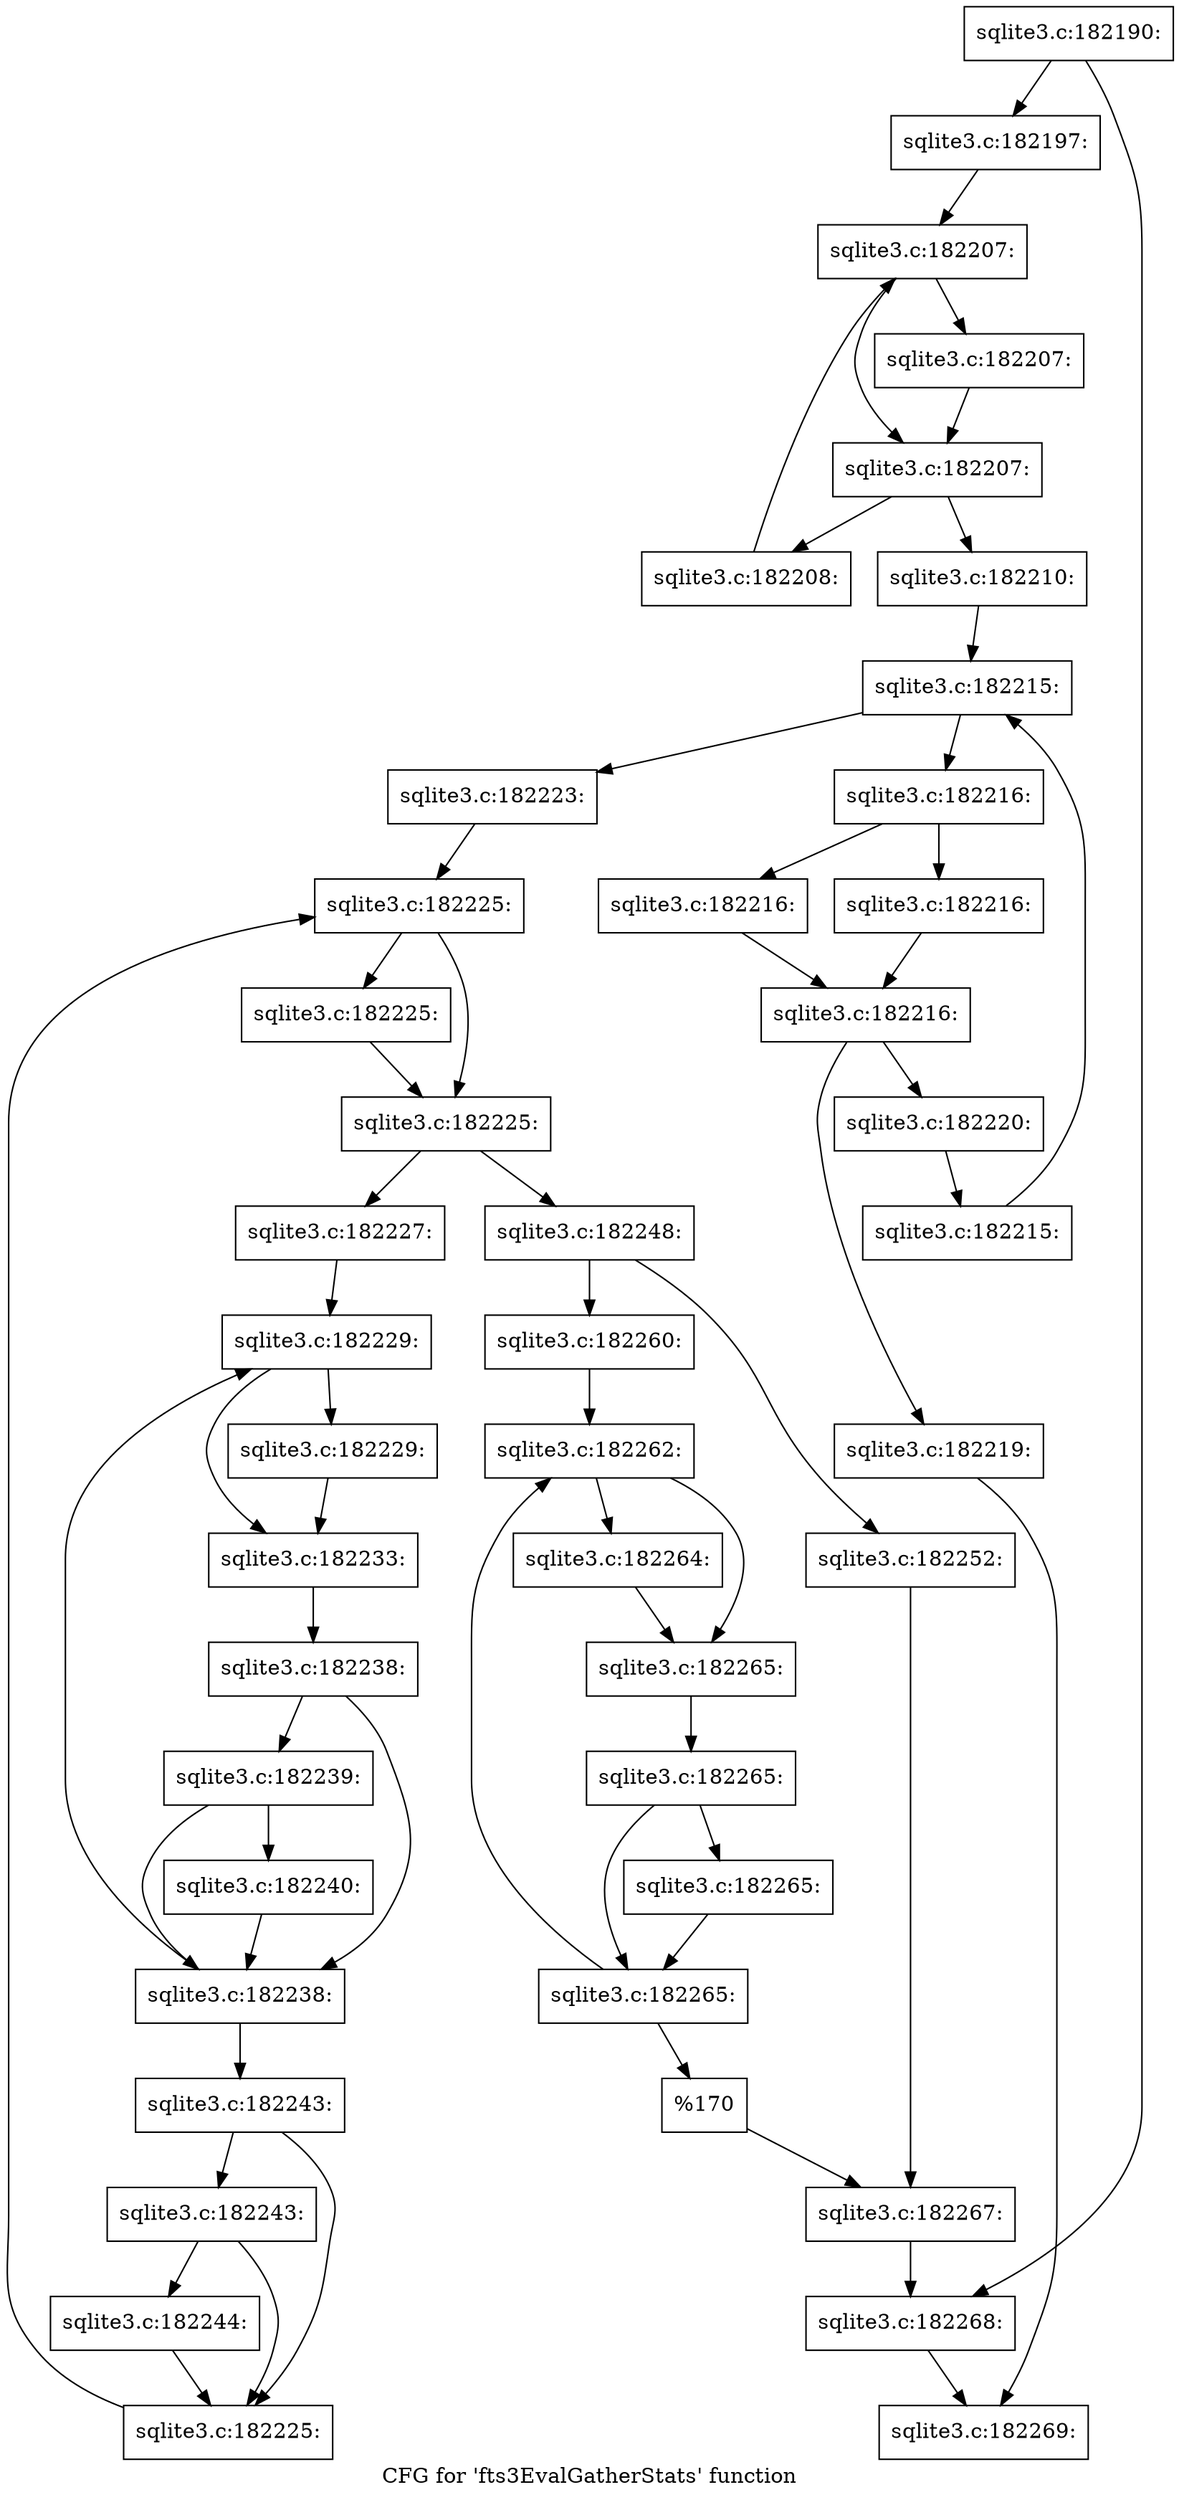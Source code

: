 digraph "CFG for 'fts3EvalGatherStats' function" {
	label="CFG for 'fts3EvalGatherStats' function";

	Node0x55c0f6b70180 [shape=record,label="{sqlite3.c:182190:}"];
	Node0x55c0f6b70180 -> Node0x55c0fb3a1ce0;
	Node0x55c0f6b70180 -> Node0x55c0fb3a1d30;
	Node0x55c0fb3a1ce0 [shape=record,label="{sqlite3.c:182197:}"];
	Node0x55c0fb3a1ce0 -> Node0x55c0fb3a3a90;
	Node0x55c0fb3a3a90 [shape=record,label="{sqlite3.c:182207:}"];
	Node0x55c0fb3a3a90 -> Node0x55c0fb3a3cc0;
	Node0x55c0fb3a3a90 -> Node0x55c0fb3a3c70;
	Node0x55c0fb3a3cc0 [shape=record,label="{sqlite3.c:182207:}"];
	Node0x55c0fb3a3cc0 -> Node0x55c0fb3a3c70;
	Node0x55c0fb3a3c70 [shape=record,label="{sqlite3.c:182207:}"];
	Node0x55c0fb3a3c70 -> Node0x55c0fb3a4660;
	Node0x55c0fb3a3c70 -> Node0x55c0fb3a3bf0;
	Node0x55c0fb3a4660 [shape=record,label="{sqlite3.c:182208:}"];
	Node0x55c0fb3a4660 -> Node0x55c0fb3a3a90;
	Node0x55c0fb3a3bf0 [shape=record,label="{sqlite3.c:182210:}"];
	Node0x55c0fb3a3bf0 -> Node0x55c0fb3a53a0;
	Node0x55c0fb3a53a0 [shape=record,label="{sqlite3.c:182215:}"];
	Node0x55c0fb3a53a0 -> Node0x55c0fb3a55c0;
	Node0x55c0fb3a53a0 -> Node0x55c0fb3a5180;
	Node0x55c0fb3a55c0 [shape=record,label="{sqlite3.c:182216:}"];
	Node0x55c0fb3a55c0 -> Node0x55c0fb3a5bb0;
	Node0x55c0fb3a55c0 -> Node0x55c0fb3a5c00;
	Node0x55c0fb3a5bb0 [shape=record,label="{sqlite3.c:182216:}"];
	Node0x55c0fb3a5bb0 -> Node0x55c0fb3a5c50;
	Node0x55c0fb3a5c00 [shape=record,label="{sqlite3.c:182216:}"];
	Node0x55c0fb3a5c00 -> Node0x55c0fb3a5c50;
	Node0x55c0fb3a5c50 [shape=record,label="{sqlite3.c:182216:}"];
	Node0x55c0fb3a5c50 -> Node0x55c0fb3a6e00;
	Node0x55c0fb3a5c50 -> Node0x55c0fb3a6db0;
	Node0x55c0fb3a6db0 [shape=record,label="{sqlite3.c:182219:}"];
	Node0x55c0fb3a6db0 -> Node0x55c0fb39a520;
	Node0x55c0fb3a6e00 [shape=record,label="{sqlite3.c:182220:}"];
	Node0x55c0fb3a6e00 -> Node0x55c0fb3a5530;
	Node0x55c0fb3a5530 [shape=record,label="{sqlite3.c:182215:}"];
	Node0x55c0fb3a5530 -> Node0x55c0fb3a53a0;
	Node0x55c0fb3a5180 [shape=record,label="{sqlite3.c:182223:}"];
	Node0x55c0fb3a5180 -> Node0x55c0fb3a8250;
	Node0x55c0fb3a8250 [shape=record,label="{sqlite3.c:182225:}"];
	Node0x55c0fb3a8250 -> Node0x55c0fb3a8480;
	Node0x55c0fb3a8250 -> Node0x55c0fb3a8430;
	Node0x55c0fb3a8480 [shape=record,label="{sqlite3.c:182225:}"];
	Node0x55c0fb3a8480 -> Node0x55c0fb3a8430;
	Node0x55c0fb3a8430 [shape=record,label="{sqlite3.c:182225:}"];
	Node0x55c0fb3a8430 -> Node0x55c0fb3a8c00;
	Node0x55c0fb3a8430 -> Node0x55c0fb3a83b0;
	Node0x55c0fb3a8c00 [shape=record,label="{sqlite3.c:182227:}"];
	Node0x55c0fb3a8c00 -> Node0x55c0fb3a8e40;
	Node0x55c0fb3a8e40 [shape=record,label="{sqlite3.c:182229:}"];
	Node0x55c0fb3a8e40 -> Node0x55c0fb3a8fa0;
	Node0x55c0fb3a8e40 -> Node0x55c0fb3a8ff0;
	Node0x55c0fb3a8fa0 [shape=record,label="{sqlite3.c:182229:}"];
	Node0x55c0fb3a8fa0 -> Node0x55c0fb3a8ff0;
	Node0x55c0fb3a8ff0 [shape=record,label="{sqlite3.c:182233:}"];
	Node0x55c0fb3a8ff0 -> Node0x55c0fb3a8df0;
	Node0x55c0fb3a8df0 [shape=record,label="{sqlite3.c:182238:}"];
	Node0x55c0fb3a8df0 -> Node0x55c0fb3aaa80;
	Node0x55c0fb3a8df0 -> Node0x55c0fb3aa9e0;
	Node0x55c0fb3aaa80 [shape=record,label="{sqlite3.c:182239:}"];
	Node0x55c0fb3aaa80 -> Node0x55c0fb3aaa30;
	Node0x55c0fb3aaa80 -> Node0x55c0fb3aa9e0;
	Node0x55c0fb3aaa30 [shape=record,label="{sqlite3.c:182240:}"];
	Node0x55c0fb3aaa30 -> Node0x55c0fb3aa9e0;
	Node0x55c0fb3aa9e0 [shape=record,label="{sqlite3.c:182238:}"];
	Node0x55c0fb3aa9e0 -> Node0x55c0fb3a8e40;
	Node0x55c0fb3aa9e0 -> Node0x55c0fb3a8da0;
	Node0x55c0fb3a8da0 [shape=record,label="{sqlite3.c:182243:}"];
	Node0x55c0fb3a8da0 -> Node0x55c0fb3ab9a0;
	Node0x55c0fb3a8da0 -> Node0x55c0fb3ab950;
	Node0x55c0fb3ab9a0 [shape=record,label="{sqlite3.c:182243:}"];
	Node0x55c0fb3ab9a0 -> Node0x55c0fb3ab900;
	Node0x55c0fb3ab9a0 -> Node0x55c0fb3ab950;
	Node0x55c0fb3ab900 [shape=record,label="{sqlite3.c:182244:}"];
	Node0x55c0fb3ab900 -> Node0x55c0fb3ab950;
	Node0x55c0fb3ab950 [shape=record,label="{sqlite3.c:182225:}"];
	Node0x55c0fb3ab950 -> Node0x55c0fb3a8250;
	Node0x55c0fb3a83b0 [shape=record,label="{sqlite3.c:182248:}"];
	Node0x55c0fb3a83b0 -> Node0x55c0f6b6f0d0;
	Node0x55c0fb3a83b0 -> Node0x55c0fb3acf50;
	Node0x55c0f6b6f0d0 [shape=record,label="{sqlite3.c:182252:}"];
	Node0x55c0f6b6f0d0 -> Node0x55c0fb3ac750;
	Node0x55c0fb3acf50 [shape=record,label="{sqlite3.c:182260:}"];
	Node0x55c0fb3acf50 -> Node0x55c0fb3ad700;
	Node0x55c0fb3ad700 [shape=record,label="{sqlite3.c:182262:}"];
	Node0x55c0fb3ad700 -> Node0x55c0fb3adbb0;
	Node0x55c0fb3ad700 -> Node0x55c0fb3adc00;
	Node0x55c0fb3adbb0 [shape=record,label="{sqlite3.c:182264:}"];
	Node0x55c0fb3adbb0 -> Node0x55c0fb3adc00;
	Node0x55c0fb3adc00 [shape=record,label="{sqlite3.c:182265:}"];
	Node0x55c0fb3adc00 -> Node0x55c0fb3ad6b0;
	Node0x55c0fb3ad6b0 [shape=record,label="{sqlite3.c:182265:}"];
	Node0x55c0fb3ad6b0 -> Node0x55c0fb3ae340;
	Node0x55c0fb3ad6b0 -> Node0x55c0fb3ae2f0;
	Node0x55c0fb3ae340 [shape=record,label="{sqlite3.c:182265:}"];
	Node0x55c0fb3ae340 -> Node0x55c0fb3ae2f0;
	Node0x55c0fb3ae2f0 [shape=record,label="{sqlite3.c:182265:}"];
	Node0x55c0fb3ae2f0 -> Node0x55c0fb3ad700;
	Node0x55c0fb3ae2f0 -> Node0x55c0fb3ad660;
	Node0x55c0fb3ad660 [shape=record,label="{%170}"];
	Node0x55c0fb3ad660 -> Node0x55c0fb3ac750;
	Node0x55c0fb3ac750 [shape=record,label="{sqlite3.c:182267:}"];
	Node0x55c0fb3ac750 -> Node0x55c0fb3a1d30;
	Node0x55c0fb3a1d30 [shape=record,label="{sqlite3.c:182268:}"];
	Node0x55c0fb3a1d30 -> Node0x55c0fb39a520;
	Node0x55c0fb39a520 [shape=record,label="{sqlite3.c:182269:}"];
}

